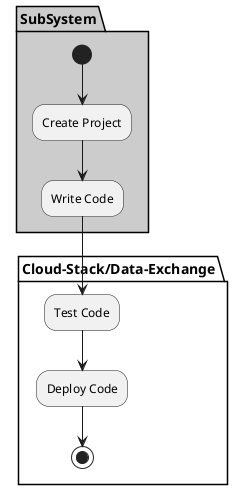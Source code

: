 @startuml

partition "Cloud-Stack/Data-Exchange" {

}

partition SubSystem  #cccccc {
  (*) --> "Create Project"
  --> "Write Code"
}

partition "Cloud-Stack/Data-Exchange" {
  "Write Code" --> "Test Code"
  "Test Code" --> "Deploy Code"
  "Deploy Code" --> (*)
}

@enduml
